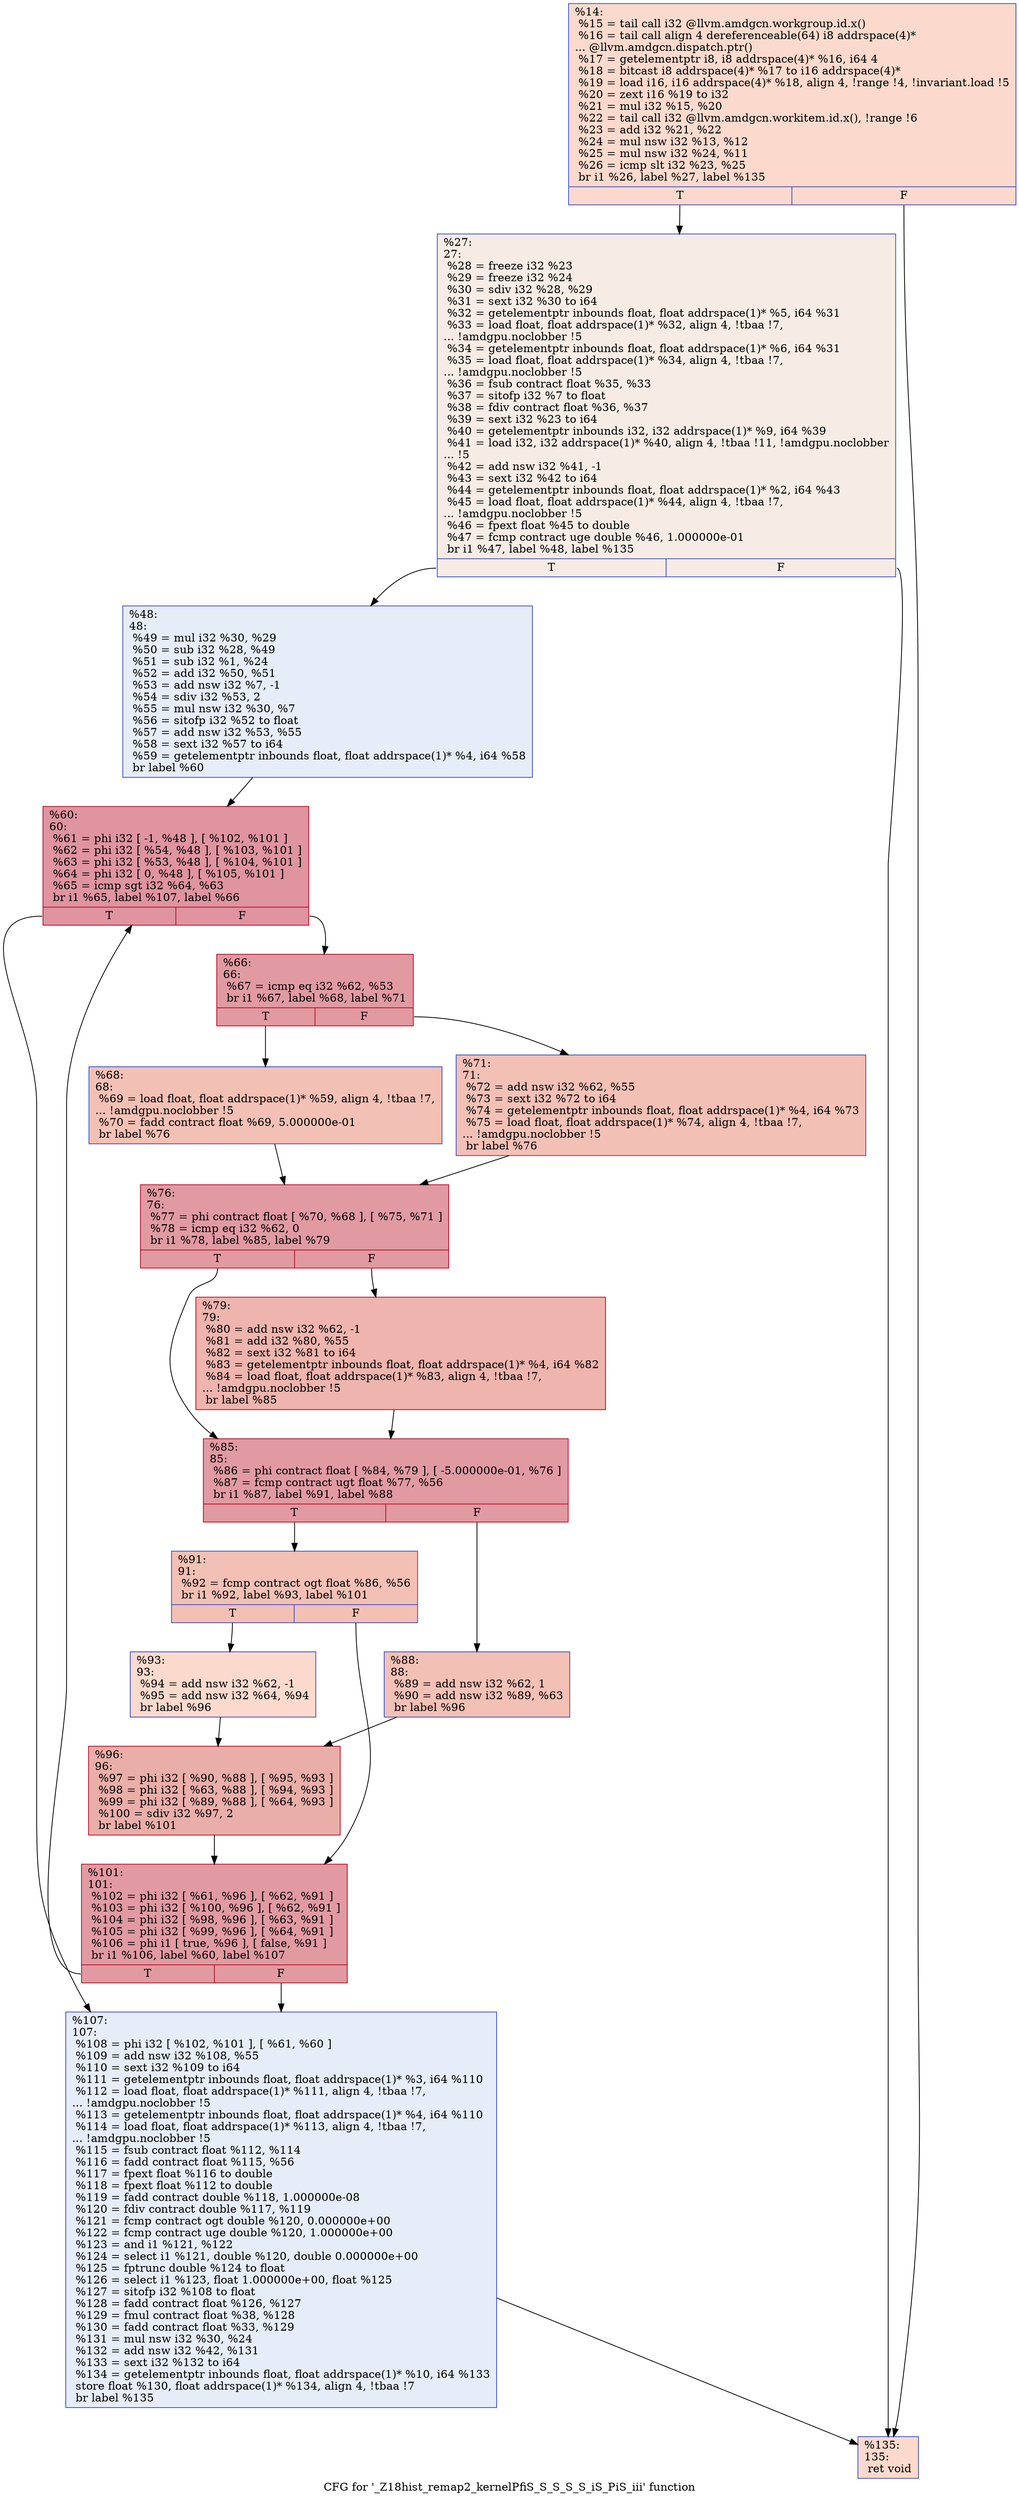 digraph "CFG for '_Z18hist_remap2_kernelPfiS_S_S_S_S_iS_PiS_iii' function" {
	label="CFG for '_Z18hist_remap2_kernelPfiS_S_S_S_S_iS_PiS_iii' function";

	Node0x6303be0 [shape=record,color="#3d50c3ff", style=filled, fillcolor="#f7ac8e70",label="{%14:\l  %15 = tail call i32 @llvm.amdgcn.workgroup.id.x()\l  %16 = tail call align 4 dereferenceable(64) i8 addrspace(4)*\l... @llvm.amdgcn.dispatch.ptr()\l  %17 = getelementptr i8, i8 addrspace(4)* %16, i64 4\l  %18 = bitcast i8 addrspace(4)* %17 to i16 addrspace(4)*\l  %19 = load i16, i16 addrspace(4)* %18, align 4, !range !4, !invariant.load !5\l  %20 = zext i16 %19 to i32\l  %21 = mul i32 %15, %20\l  %22 = tail call i32 @llvm.amdgcn.workitem.id.x(), !range !6\l  %23 = add i32 %21, %22\l  %24 = mul nsw i32 %13, %12\l  %25 = mul nsw i32 %24, %11\l  %26 = icmp slt i32 %23, %25\l  br i1 %26, label %27, label %135\l|{<s0>T|<s1>F}}"];
	Node0x6303be0:s0 -> Node0x63068f0;
	Node0x6303be0:s1 -> Node0x6306980;
	Node0x63068f0 [shape=record,color="#3d50c3ff", style=filled, fillcolor="#ecd3c570",label="{%27:\l27:                                               \l  %28 = freeze i32 %23\l  %29 = freeze i32 %24\l  %30 = sdiv i32 %28, %29\l  %31 = sext i32 %30 to i64\l  %32 = getelementptr inbounds float, float addrspace(1)* %5, i64 %31\l  %33 = load float, float addrspace(1)* %32, align 4, !tbaa !7,\l... !amdgpu.noclobber !5\l  %34 = getelementptr inbounds float, float addrspace(1)* %6, i64 %31\l  %35 = load float, float addrspace(1)* %34, align 4, !tbaa !7,\l... !amdgpu.noclobber !5\l  %36 = fsub contract float %35, %33\l  %37 = sitofp i32 %7 to float\l  %38 = fdiv contract float %36, %37\l  %39 = sext i32 %23 to i64\l  %40 = getelementptr inbounds i32, i32 addrspace(1)* %9, i64 %39\l  %41 = load i32, i32 addrspace(1)* %40, align 4, !tbaa !11, !amdgpu.noclobber\l... !5\l  %42 = add nsw i32 %41, -1\l  %43 = sext i32 %42 to i64\l  %44 = getelementptr inbounds float, float addrspace(1)* %2, i64 %43\l  %45 = load float, float addrspace(1)* %44, align 4, !tbaa !7,\l... !amdgpu.noclobber !5\l  %46 = fpext float %45 to double\l  %47 = fcmp contract uge double %46, 1.000000e-01\l  br i1 %47, label %48, label %135\l|{<s0>T|<s1>F}}"];
	Node0x63068f0:s0 -> Node0x6309020;
	Node0x63068f0:s1 -> Node0x6306980;
	Node0x6309020 [shape=record,color="#3d50c3ff", style=filled, fillcolor="#c7d7f070",label="{%48:\l48:                                               \l  %49 = mul i32 %30, %29\l  %50 = sub i32 %28, %49\l  %51 = sub i32 %1, %24\l  %52 = add i32 %50, %51\l  %53 = add nsw i32 %7, -1\l  %54 = sdiv i32 %53, 2\l  %55 = mul nsw i32 %30, %7\l  %56 = sitofp i32 %52 to float\l  %57 = add nsw i32 %53, %55\l  %58 = sext i32 %57 to i64\l  %59 = getelementptr inbounds float, float addrspace(1)* %4, i64 %58\l  br label %60\l}"];
	Node0x6309020 -> Node0x6309760;
	Node0x6309760 [shape=record,color="#b70d28ff", style=filled, fillcolor="#b70d2870",label="{%60:\l60:                                               \l  %61 = phi i32 [ -1, %48 ], [ %102, %101 ]\l  %62 = phi i32 [ %54, %48 ], [ %103, %101 ]\l  %63 = phi i32 [ %53, %48 ], [ %104, %101 ]\l  %64 = phi i32 [ 0, %48 ], [ %105, %101 ]\l  %65 = icmp sgt i32 %64, %63\l  br i1 %65, label %107, label %66\l|{<s0>T|<s1>F}}"];
	Node0x6309760:s0 -> Node0x6306dd0;
	Node0x6309760:s1 -> Node0x6306e60;
	Node0x6306e60 [shape=record,color="#b70d28ff", style=filled, fillcolor="#bb1b2c70",label="{%66:\l66:                                               \l  %67 = icmp eq i32 %62, %53\l  br i1 %67, label %68, label %71\l|{<s0>T|<s1>F}}"];
	Node0x6306e60:s0 -> Node0x6306ef0;
	Node0x6306e60:s1 -> Node0x630a270;
	Node0x6306ef0 [shape=record,color="#3d50c3ff", style=filled, fillcolor="#e5705870",label="{%68:\l68:                                               \l  %69 = load float, float addrspace(1)* %59, align 4, !tbaa !7,\l... !amdgpu.noclobber !5\l  %70 = fadd contract float %69, 5.000000e-01\l  br label %76\l}"];
	Node0x6306ef0 -> Node0x630a520;
	Node0x630a270 [shape=record,color="#3d50c3ff", style=filled, fillcolor="#e5705870",label="{%71:\l71:                                               \l  %72 = add nsw i32 %62, %55\l  %73 = sext i32 %72 to i64\l  %74 = getelementptr inbounds float, float addrspace(1)* %4, i64 %73\l  %75 = load float, float addrspace(1)* %74, align 4, !tbaa !7,\l... !amdgpu.noclobber !5\l  br label %76\l}"];
	Node0x630a270 -> Node0x630a520;
	Node0x630a520 [shape=record,color="#b70d28ff", style=filled, fillcolor="#bb1b2c70",label="{%76:\l76:                                               \l  %77 = phi contract float [ %70, %68 ], [ %75, %71 ]\l  %78 = icmp eq i32 %62, 0\l  br i1 %78, label %85, label %79\l|{<s0>T|<s1>F}}"];
	Node0x630a520:s0 -> Node0x630a9e0;
	Node0x630a520:s1 -> Node0x630aa30;
	Node0x630aa30 [shape=record,color="#b70d28ff", style=filled, fillcolor="#d8564670",label="{%79:\l79:                                               \l  %80 = add nsw i32 %62, -1\l  %81 = add i32 %80, %55\l  %82 = sext i32 %81 to i64\l  %83 = getelementptr inbounds float, float addrspace(1)* %4, i64 %82\l  %84 = load float, float addrspace(1)* %83, align 4, !tbaa !7,\l... !amdgpu.noclobber !5\l  br label %85\l}"];
	Node0x630aa30 -> Node0x630a9e0;
	Node0x630a9e0 [shape=record,color="#b70d28ff", style=filled, fillcolor="#bb1b2c70",label="{%85:\l85:                                               \l  %86 = phi contract float [ %84, %79 ], [ -5.000000e-01, %76 ]\l  %87 = fcmp contract ugt float %77, %56\l  br i1 %87, label %91, label %88\l|{<s0>T|<s1>F}}"];
	Node0x630a9e0:s0 -> Node0x630afc0;
	Node0x630a9e0:s1 -> Node0x630b050;
	Node0x630b050 [shape=record,color="#3d50c3ff", style=filled, fillcolor="#e5705870",label="{%88:\l88:                                               \l  %89 = add nsw i32 %62, 1\l  %90 = add nsw i32 %89, %63\l  br label %96\l}"];
	Node0x630b050 -> Node0x630b2b0;
	Node0x630afc0 [shape=record,color="#3d50c3ff", style=filled, fillcolor="#e5705870",label="{%91:\l91:                                               \l  %92 = fcmp contract ogt float %86, %56\l  br i1 %92, label %93, label %101\l|{<s0>T|<s1>F}}"];
	Node0x630afc0:s0 -> Node0x630b400;
	Node0x630afc0:s1 -> Node0x6309850;
	Node0x630b400 [shape=record,color="#3d50c3ff", style=filled, fillcolor="#f7ac8e70",label="{%93:\l93:                                               \l  %94 = add nsw i32 %62, -1\l  %95 = add nsw i32 %64, %94\l  br label %96\l}"];
	Node0x630b400 -> Node0x630b2b0;
	Node0x630b2b0 [shape=record,color="#b70d28ff", style=filled, fillcolor="#d0473d70",label="{%96:\l96:                                               \l  %97 = phi i32 [ %90, %88 ], [ %95, %93 ]\l  %98 = phi i32 [ %63, %88 ], [ %94, %93 ]\l  %99 = phi i32 [ %89, %88 ], [ %64, %93 ]\l  %100 = sdiv i32 %97, 2\l  br label %101\l}"];
	Node0x630b2b0 -> Node0x6309850;
	Node0x6309850 [shape=record,color="#b70d28ff", style=filled, fillcolor="#bb1b2c70",label="{%101:\l101:                                              \l  %102 = phi i32 [ %61, %96 ], [ %62, %91 ]\l  %103 = phi i32 [ %100, %96 ], [ %62, %91 ]\l  %104 = phi i32 [ %98, %96 ], [ %63, %91 ]\l  %105 = phi i32 [ %99, %96 ], [ %64, %91 ]\l  %106 = phi i1 [ true, %96 ], [ false, %91 ]\l  br i1 %106, label %60, label %107\l|{<s0>T|<s1>F}}"];
	Node0x6309850:s0 -> Node0x6309760;
	Node0x6309850:s1 -> Node0x6306dd0;
	Node0x6306dd0 [shape=record,color="#3d50c3ff", style=filled, fillcolor="#c7d7f070",label="{%107:\l107:                                              \l  %108 = phi i32 [ %102, %101 ], [ %61, %60 ]\l  %109 = add nsw i32 %108, %55\l  %110 = sext i32 %109 to i64\l  %111 = getelementptr inbounds float, float addrspace(1)* %3, i64 %110\l  %112 = load float, float addrspace(1)* %111, align 4, !tbaa !7,\l... !amdgpu.noclobber !5\l  %113 = getelementptr inbounds float, float addrspace(1)* %4, i64 %110\l  %114 = load float, float addrspace(1)* %113, align 4, !tbaa !7,\l... !amdgpu.noclobber !5\l  %115 = fsub contract float %112, %114\l  %116 = fadd contract float %115, %56\l  %117 = fpext float %116 to double\l  %118 = fpext float %112 to double\l  %119 = fadd contract double %118, 1.000000e-08\l  %120 = fdiv contract double %117, %119\l  %121 = fcmp contract ogt double %120, 0.000000e+00\l  %122 = fcmp contract uge double %120, 1.000000e+00\l  %123 = and i1 %121, %122\l  %124 = select i1 %121, double %120, double 0.000000e+00\l  %125 = fptrunc double %124 to float\l  %126 = select i1 %123, float 1.000000e+00, float %125\l  %127 = sitofp i32 %108 to float\l  %128 = fadd contract float %126, %127\l  %129 = fmul contract float %38, %128\l  %130 = fadd contract float %33, %129\l  %131 = mul nsw i32 %30, %24\l  %132 = add nsw i32 %42, %131\l  %133 = sext i32 %132 to i64\l  %134 = getelementptr inbounds float, float addrspace(1)* %10, i64 %133\l  store float %130, float addrspace(1)* %134, align 4, !tbaa !7\l  br label %135\l}"];
	Node0x6306dd0 -> Node0x6306980;
	Node0x6306980 [shape=record,color="#3d50c3ff", style=filled, fillcolor="#f7ac8e70",label="{%135:\l135:                                              \l  ret void\l}"];
}
